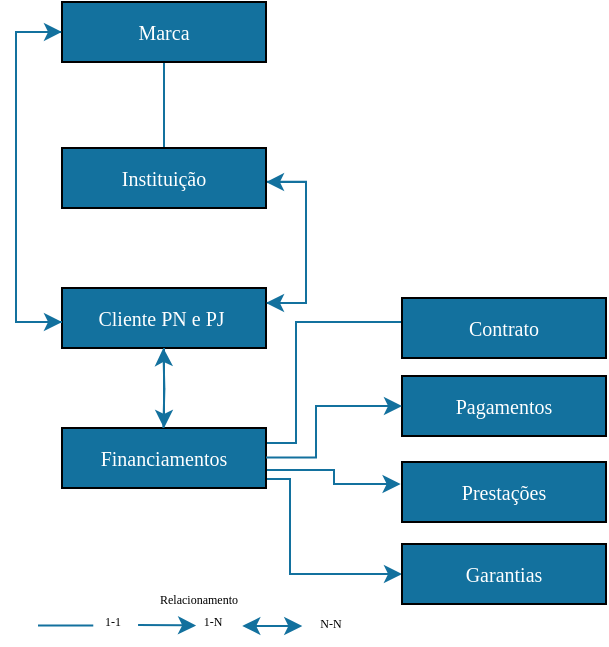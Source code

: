 <mxfile version="14.4.3" type="device"><diagram id="pwx9f-JPc5i2mSrcDJkJ" name="Financings-Conceitual"><mxGraphModel dx="602" dy="1496" grid="1" gridSize="10" guides="1" tooltips="1" connect="1" arrows="0" fold="1" page="1" pageScale="1" pageWidth="827" pageHeight="1169" math="0" shadow="0"><root><mxCell id="0"/><mxCell id="1" parent="0"/><mxCell id="naoJKoiSdpw24LgUZHZB-2" value="" style="rounded=0;whiteSpace=wrap;html=1;" parent="1" vertex="1"><mxGeometry x="129" y="-1007" width="30" height="10" as="geometry"/></mxCell><mxCell id="JKPyTfWwDAtOU1uIM3uU-5" value="" style="rounded=0;whiteSpace=wrap;html=1;" parent="1" vertex="1"><mxGeometry x="274" y="-942" width="30" height="20" as="geometry"/></mxCell><mxCell id="JKPyTfWwDAtOU1uIM3uU-6" style="edgeStyle=orthogonalEdgeStyle;rounded=0;orthogonalLoop=1;jettySize=auto;html=1;exitX=1;exitY=0.25;exitDx=0;exitDy=0;entryX=1;entryY=0.433;entryDx=0;entryDy=0;entryPerimeter=0;strokeColor=#13719E;" parent="1" source="3X2GgIw8dlf1CgqaEYxp-2" target="3X2GgIw8dlf1CgqaEYxp-5" edge="1"><mxGeometry relative="1" as="geometry"/></mxCell><mxCell id="3X2GgIw8dlf1CgqaEYxp-2" value="&lt;font face=&quot;Verdana&quot; style=&quot;font-size: 10px&quot; color=&quot;#ffffff&quot;&gt;Cliente PN e PJ&amp;nbsp;&lt;/font&gt;" style="rounded=0;whiteSpace=wrap;html=1;fillColor=#13719E;strokeColor=#000000;flipV=1;" parent="1" vertex="1"><mxGeometry x="93" y="-947" width="102" height="30" as="geometry"/></mxCell><mxCell id="3X2GgIw8dlf1CgqaEYxp-3" style="edgeStyle=orthogonalEdgeStyle;rounded=0;orthogonalLoop=1;jettySize=auto;html=1;exitX=0.5;exitY=1;exitDx=0;exitDy=0;" parent="1" source="3X2GgIw8dlf1CgqaEYxp-2" target="3X2GgIw8dlf1CgqaEYxp-2" edge="1"><mxGeometry relative="1" as="geometry"/></mxCell><mxCell id="3X2GgIw8dlf1CgqaEYxp-19" value="" style="edgeStyle=orthogonalEdgeStyle;rounded=0;orthogonalLoop=1;jettySize=auto;html=1;strokeColor=#13719E;exitX=0.5;exitY=1;exitDx=0;exitDy=0;entryX=0.5;entryY=0;entryDx=0;entryDy=0;" parent="1" source="3X2GgIw8dlf1CgqaEYxp-4" target="naoJKoiSdpw24LgUZHZB-2" edge="1"><mxGeometry relative="1" as="geometry"><mxPoint x="307" y="-1007" as="targetPoint"/></mxGeometry></mxCell><mxCell id="JKPyTfWwDAtOU1uIM3uU-8" style="edgeStyle=orthogonalEdgeStyle;rounded=0;orthogonalLoop=1;jettySize=auto;html=1;exitX=0;exitY=0.5;exitDx=0;exitDy=0;entryX=0;entryY=0.433;entryDx=0;entryDy=0;entryPerimeter=0;strokeColor=#13719E;" parent="1" source="3X2GgIw8dlf1CgqaEYxp-4" target="3X2GgIw8dlf1CgqaEYxp-2" edge="1"><mxGeometry relative="1" as="geometry"><Array as="points"><mxPoint x="70" y="-1075"/><mxPoint x="70" y="-930"/></Array></mxGeometry></mxCell><mxCell id="3X2GgIw8dlf1CgqaEYxp-4" value="&lt;font face=&quot;Verdana&quot; style=&quot;font-size: 10px&quot; color=&quot;#ffffff&quot;&gt;Marca&lt;/font&gt;" style="rounded=0;whiteSpace=wrap;html=1;fillColor=#13719E;strokeColor=#000000;flipV=1;" parent="1" vertex="1"><mxGeometry x="93" y="-1090" width="102" height="30" as="geometry"/></mxCell><mxCell id="ZCB3pmoDqQselHCmMfQO-12" style="edgeStyle=orthogonalEdgeStyle;rounded=0;orthogonalLoop=1;jettySize=auto;html=1;strokeColor=#13719E;entryX=0.003;entryY=0.408;entryDx=0;entryDy=0;entryPerimeter=0;" parent="1" edge="1"><mxGeometry relative="1" as="geometry"><mxPoint x="195" y="-856" as="sourcePoint"/><mxPoint x="262.306" y="-848.76" as="targetPoint"/><Array as="points"><mxPoint x="229" y="-856"/><mxPoint x="229" y="-849"/><mxPoint x="262" y="-849"/></Array></mxGeometry></mxCell><mxCell id="ZCB3pmoDqQselHCmMfQO-13" style="edgeStyle=orthogonalEdgeStyle;rounded=0;orthogonalLoop=1;jettySize=auto;html=1;exitX=1;exitY=0.75;exitDx=0;exitDy=0;strokeColor=#13719E;entryX=0;entryY=0.5;entryDx=0;entryDy=0;" parent="1" target="ZCB3pmoDqQselHCmMfQO-8" edge="1"><mxGeometry relative="1" as="geometry"><mxPoint x="260" y="-810" as="targetPoint"/><Array as="points"><mxPoint x="207" y="-851"/><mxPoint x="207" y="-804"/></Array><mxPoint x="195" y="-851.5" as="sourcePoint"/></mxGeometry></mxCell><mxCell id="JKPyTfWwDAtOU1uIM3uU-4" style="edgeStyle=orthogonalEdgeStyle;rounded=0;orthogonalLoop=1;jettySize=auto;html=1;exitX=1;exitY=0.25;exitDx=0;exitDy=0;entryX=0;entryY=0.5;entryDx=0;entryDy=0;strokeColor=#13719E;" parent="1" source="3X2GgIw8dlf1CgqaEYxp-7" target="JKPyTfWwDAtOU1uIM3uU-5" edge="1"><mxGeometry relative="1" as="geometry"><Array as="points"><mxPoint x="210" y="-869"/><mxPoint x="210" y="-930"/><mxPoint x="274" y="-930"/></Array></mxGeometry></mxCell><mxCell id="3X2GgIw8dlf1CgqaEYxp-7" value="&lt;font color=&quot;#ffffff&quot; face=&quot;Verdana&quot;&gt;&lt;span style=&quot;font-size: 10px&quot;&gt;Financiamentos&lt;/span&gt;&lt;/font&gt;" style="rounded=0;whiteSpace=wrap;html=1;fillColor=#13719E;strokeColor=#000000;" parent="1" vertex="1"><mxGeometry x="93" y="-877" width="102" height="30" as="geometry"/></mxCell><mxCell id="3X2GgIw8dlf1CgqaEYxp-11" value="&lt;font face=&quot;Verdana&quot; style=&quot;font-size: 10px&quot; color=&quot;#ffffff&quot;&gt;Pagamentos&lt;/font&gt;" style="rounded=0;whiteSpace=wrap;html=1;fillColor=#13719E;strokeColor=#000000;" parent="1" vertex="1"><mxGeometry x="263" y="-903" width="102" height="30" as="geometry"/></mxCell><mxCell id="3X2GgIw8dlf1CgqaEYxp-12" value="&lt;font face=&quot;Verdana&quot; style=&quot;font-size: 10px&quot; color=&quot;#ffffff&quot;&gt;Prestações&lt;/font&gt;" style="rounded=0;whiteSpace=wrap;html=1;fillColor=#13719E;strokeColor=#000000;" parent="1" vertex="1"><mxGeometry x="263" y="-860" width="102" height="30" as="geometry"/></mxCell><mxCell id="3X2GgIw8dlf1CgqaEYxp-36" style="edgeStyle=orthogonalEdgeStyle;rounded=0;orthogonalLoop=1;jettySize=auto;html=1;exitX=0.5;exitY=1;exitDx=0;exitDy=0;strokeColor=#13719E;entryX=0.5;entryY=0;entryDx=0;entryDy=0;" parent="1" source="3X2GgIw8dlf1CgqaEYxp-2" target="3X2GgIw8dlf1CgqaEYxp-7" edge="1"><mxGeometry relative="1" as="geometry"><mxPoint x="154" y="-912" as="sourcePoint"/><mxPoint x="218" y="-867" as="targetPoint"/></mxGeometry></mxCell><mxCell id="ZCB3pmoDqQselHCmMfQO-8" value="&lt;font face=&quot;Verdana&quot; style=&quot;font-size: 10px&quot; color=&quot;#ffffff&quot;&gt;Garantias&lt;/font&gt;" style="rounded=0;whiteSpace=wrap;html=1;fillColor=#13719E;strokeColor=#000000;" parent="1" vertex="1"><mxGeometry x="263" y="-819" width="102" height="30" as="geometry"/></mxCell><mxCell id="QhpCyp21G1v2p8LqrgF2-6" value="" style="group" parent="1" vertex="1" connectable="0"><mxGeometry x="81.004" y="-806" width="210.996" height="35" as="geometry"/></mxCell><mxCell id="QhpCyp21G1v2p8LqrgF2-1" value="" style="endArrow=classic;startArrow=classic;html=1;strokeColor=#13719E;" parent="QhpCyp21G1v2p8LqrgF2-6" edge="1"><mxGeometry width="50" height="50" relative="1" as="geometry"><mxPoint x="102.136" y="28.0" as="sourcePoint"/><mxPoint x="132.136" y="28.0" as="targetPoint"/></mxGeometry></mxCell><mxCell id="QhpCyp21G1v2p8LqrgF2-2" value="&lt;font face=&quot;Verdana&quot; style=&quot;font-size: 6px&quot;&gt;N-N&lt;/font&gt;" style="text;html=1;align=center;verticalAlign=middle;resizable=0;points=[];autosize=1;" parent="QhpCyp21G1v2p8LqrgF2-6" vertex="1"><mxGeometry x="130.996" y="15" width="30" height="20" as="geometry"/></mxCell><mxCell id="3X2GgIw8dlf1CgqaEYxp-74" value="" style="endArrow=classic;html=1;strokeColor=#13719E;" parent="QhpCyp21G1v2p8LqrgF2-6" edge="1"><mxGeometry x="-20.434" y="-11" width="69.079" height="62.5" as="geometry"><mxPoint x="50.026" y="27.438" as="sourcePoint"/><mxPoint x="79.039" y="27.75" as="targetPoint"/><Array as="points"/></mxGeometry></mxCell><mxCell id="3X2GgIw8dlf1CgqaEYxp-75" value="" style="endArrow=none;html=1;strokeColor=#13719E;" parent="QhpCyp21G1v2p8LqrgF2-6" edge="1"><mxGeometry x="-2.763" y="-11" width="69.079" height="62.5" as="geometry"><mxPoint y="27.75" as="sourcePoint"/><mxPoint x="27.632" y="27.75" as="targetPoint"/></mxGeometry></mxCell><mxCell id="3X2GgIw8dlf1CgqaEYxp-81" value="&lt;font face=&quot;Verdana&quot; style=&quot;font-size: 6px&quot;&gt;1-1&lt;/font&gt;" style="text;html=1;align=center;verticalAlign=middle;resizable=0;points=[];autosize=1;container=0;" parent="QhpCyp21G1v2p8LqrgF2-6" vertex="1"><mxGeometry x="22.105" y="14" width="30" height="20" as="geometry"/></mxCell><mxCell id="3X2GgIw8dlf1CgqaEYxp-85" value="&lt;font face=&quot;Verdana&quot; style=&quot;font-size: 6px&quot;&gt;Relacionamento&lt;/font&gt;" style="text;html=1;strokeColor=none;fillColor=none;align=center;verticalAlign=middle;whiteSpace=wrap;rounded=0;container=0;" parent="QhpCyp21G1v2p8LqrgF2-6" vertex="1"><mxGeometry x="1" width="159" height="25" as="geometry"/></mxCell><mxCell id="3X2GgIw8dlf1CgqaEYxp-87" value="&lt;font face=&quot;Verdana&quot; style=&quot;font-size: 6px&quot;&gt;1-N&lt;/font&gt;" style="text;html=1;align=center;verticalAlign=middle;resizable=0;points=[];autosize=1;container=0;" parent="QhpCyp21G1v2p8LqrgF2-6" vertex="1"><mxGeometry x="72.132" y="14" width="30" height="20" as="geometry"/></mxCell><mxCell id="3X2GgIw8dlf1CgqaEYxp-10" value="&lt;font face=&quot;Verdana&quot; style=&quot;font-size: 10px&quot; color=&quot;#ffffff&quot;&gt;Contrato&lt;/font&gt;" style="rounded=0;whiteSpace=wrap;html=1;fillColor=#13719E;strokeColor=#000000;" parent="1" vertex="1"><mxGeometry x="263" y="-942" width="102" height="30" as="geometry"/></mxCell><mxCell id="JKPyTfWwDAtOU1uIM3uU-3" style="edgeStyle=orthogonalEdgeStyle;rounded=0;orthogonalLoop=1;jettySize=auto;html=1;strokeColor=#13719E;entryX=0;entryY=0.5;entryDx=0;entryDy=0;" parent="1" target="3X2GgIw8dlf1CgqaEYxp-11" edge="1"><mxGeometry relative="1" as="geometry"><mxPoint x="195" y="-862.24" as="sourcePoint"/><mxPoint x="220" y="-882" as="targetPoint"/><Array as="points"><mxPoint x="220" y="-862"/><mxPoint x="220" y="-888"/></Array></mxGeometry></mxCell><mxCell id="JKPyTfWwDAtOU1uIM3uU-7" style="edgeStyle=orthogonalEdgeStyle;rounded=0;orthogonalLoop=1;jettySize=auto;html=1;exitX=0.997;exitY=0.436;exitDx=0;exitDy=0;entryX=0.997;entryY=0.436;entryDx=0;entryDy=0;strokeColor=#13719E;entryPerimeter=0;exitPerimeter=0;" parent="1" edge="1"><mxGeometry relative="1" as="geometry"><mxPoint x="172.694" y="-1000.08" as="sourcePoint"/><mxPoint x="195" y="-939.5" as="targetPoint"/><Array as="points"><mxPoint x="215" y="-1000"/><mxPoint x="215" y="-939"/></Array></mxGeometry></mxCell><mxCell id="3X2GgIw8dlf1CgqaEYxp-5" value="&lt;font face=&quot;Verdana&quot; style=&quot;font-size: 10px&quot; color=&quot;#ffffff&quot;&gt;Instituição&lt;/font&gt;" style="rounded=0;whiteSpace=wrap;html=1;fillColor=#13719E;strokeColor=#000000;flipV=1;" parent="1" vertex="1"><mxGeometry x="93" y="-1017" width="102" height="30" as="geometry"/></mxCell><mxCell id="JKPyTfWwDAtOU1uIM3uU-9" style="edgeStyle=orthogonalEdgeStyle;rounded=0;orthogonalLoop=1;jettySize=auto;html=1;exitX=0;exitY=0.5;exitDx=0;exitDy=0;entryX=0;entryY=0.433;entryDx=0;entryDy=0;entryPerimeter=0;strokeColor=#13719E;" parent="1" edge="1"><mxGeometry relative="1" as="geometry"><mxPoint x="93" y="-930" as="sourcePoint"/><mxPoint x="93" y="-1075.01" as="targetPoint"/><Array as="points"><mxPoint x="70" y="-930.01"/><mxPoint x="70" y="-1075.01"/></Array></mxGeometry></mxCell><mxCell id="JKPyTfWwDAtOU1uIM3uU-10" style="edgeStyle=orthogonalEdgeStyle;rounded=0;orthogonalLoop=1;jettySize=auto;html=1;exitX=0.5;exitY=1;exitDx=0;exitDy=0;strokeColor=#13719E;entryX=0.5;entryY=0;entryDx=0;entryDy=0;" parent="1" edge="1"><mxGeometry relative="1" as="geometry"><mxPoint x="143.67" y="-877" as="sourcePoint"/><mxPoint x="143.67" y="-917" as="targetPoint"/></mxGeometry></mxCell></root></mxGraphModel></diagram></mxfile>